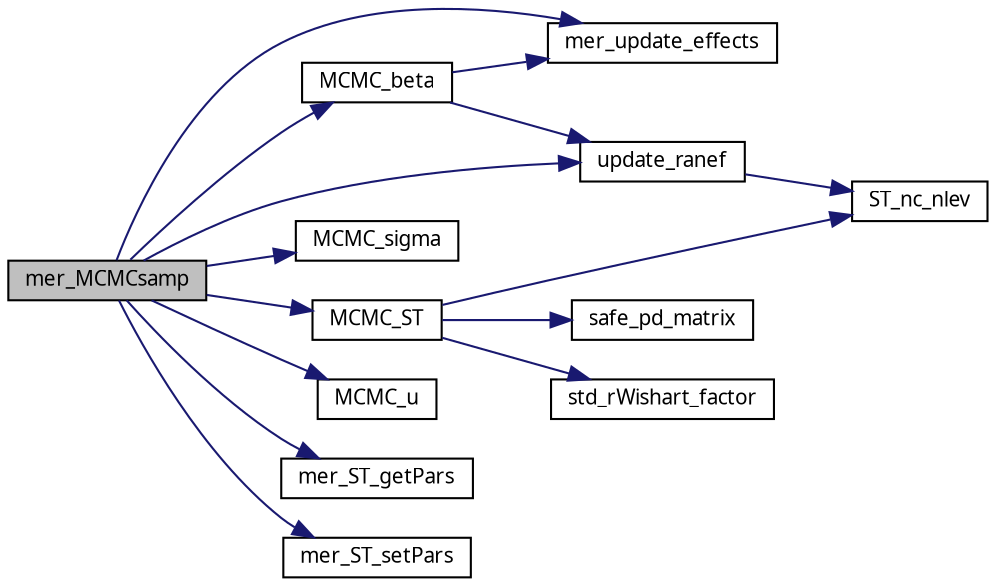 digraph G
{
  edge [fontname="FreeSans.ttf",fontsize=10,labelfontname="FreeSans.ttf",labelfontsize=10];
  node [fontname="FreeSans.ttf",fontsize=10,shape=record];
  rankdir=LR;
  Node1 [label="mer_MCMCsamp",height=0.2,width=0.4,color="black", fillcolor="grey75", style="filled" fontcolor="black"];
  Node1 -> Node2 [color="midnightblue",fontsize=10,style="solid",fontname="FreeSans.ttf"];
  Node2 [label="MCMC_beta",height=0.2,width=0.4,color="black", fillcolor="white", style="filled",URL="$lmer_8c.html#f1bc9174690e2956720aa31781b073f0",tooltip="Update the fixed effects in an MCMC sample from an mer object."];
  Node2 -> Node3 [color="midnightblue",fontsize=10,style="solid",fontname="FreeSans.ttf"];
  Node3 [label="mer_update_effects",height=0.2,width=0.4,color="black", fillcolor="white", style="filled",URL="$lmer_8c.html#21adcf526681f1efd1ad0c4727ff4069",tooltip="Update the contents of the fixef, ranef and uvec slots in an lmer object."];
  Node2 -> Node4 [color="midnightblue",fontsize=10,style="solid",fontname="FreeSans.ttf"];
  Node4 [label="update_ranef",height=0.2,width=0.4,color="black", fillcolor="white", style="filled",URL="$lmer_8c.html#5542c4de7dbcdbb6630cad8fabe96542",tooltip="b = T *% S *% t(P) *% u"];
  Node4 -> Node5 [color="midnightblue",fontsize=10,style="solid",fontname="FreeSans.ttf"];
  Node5 [label="ST_nc_nlev",height=0.2,width=0.4,color="black", fillcolor="white", style="filled",URL="$lmer_8c.html#3a7fab2a88117d83971db12f53eaa91e",tooltip="Populate the st, nc and nlev arrays."];
  Node1 -> Node6 [color="midnightblue",fontsize=10,style="solid",fontname="FreeSans.ttf"];
  Node6 [label="MCMC_sigma",height=0.2,width=0.4,color="black", fillcolor="white", style="filled",URL="$lmer_8c.html#c8a525d9fe2317c0b658051821bdc754",tooltip="Generate a new value of sigma, the common scale parameter, for an mer object."];
  Node1 -> Node7 [color="midnightblue",fontsize=10,style="solid",fontname="FreeSans.ttf"];
  Node7 [label="MCMC_ST",height=0.2,width=0.4,color="black", fillcolor="white", style="filled",URL="$lmer_8c.html#ef128b4cee2e476298b3b4388d8a2097"];
  Node7 -> Node8 [color="midnightblue",fontsize=10,style="solid",fontname="FreeSans.ttf"];
  Node8 [label="safe_pd_matrix",height=0.2,width=0.4,color="black", fillcolor="white", style="filled",URL="$lmer_8c.html#24e3fc6b91cae668ea046c4b5e5ff9ed"];
  Node7 -> Node5 [color="midnightblue",fontsize=10,style="solid",fontname="FreeSans.ttf"];
  Node7 -> Node9 [color="midnightblue",fontsize=10,style="solid",fontname="FreeSans.ttf"];
  Node9 [label="std_rWishart_factor",height=0.2,width=0.4,color="black", fillcolor="white", style="filled",URL="$lmer_8c.html#9812644aac7804e273e0a48e138eb9f9",tooltip="Simulate the Cholesky factor of a standardized Wishart variate with dimension p and..."];
  Node1 -> Node10 [color="midnightblue",fontsize=10,style="solid",fontname="FreeSans.ttf"];
  Node10 [label="MCMC_u",height=0.2,width=0.4,color="black", fillcolor="white", style="filled",URL="$lmer_8c.html#0903b0858c61e7e394c4dfb5f2661748",tooltip="Update the orthogonal random effects in an MCMC sample from an mer object."];
  Node1 -> Node11 [color="midnightblue",fontsize=10,style="solid",fontname="FreeSans.ttf"];
  Node11 [label="mer_ST_getPars",height=0.2,width=0.4,color="black", fillcolor="white", style="filled",URL="$lmer_8c.html#1f6b9123d7b4dcbe24cc9085e5f4069a",tooltip="Extract the parameters from the ST slot of an mer object."];
  Node1 -> Node12 [color="midnightblue",fontsize=10,style="solid",fontname="FreeSans.ttf"];
  Node12 [label="mer_ST_setPars",height=0.2,width=0.4,color="black", fillcolor="white", style="filled",URL="$lmer_8c.html#96765a284e1652326a22d50f7d7538d4",tooltip="Update the ST slot of an mer object from a REAL vector of parameters and update the..."];
  Node1 -> Node3 [color="midnightblue",fontsize=10,style="solid",fontname="FreeSans.ttf"];
  Node1 -> Node4 [color="midnightblue",fontsize=10,style="solid",fontname="FreeSans.ttf"];
}
